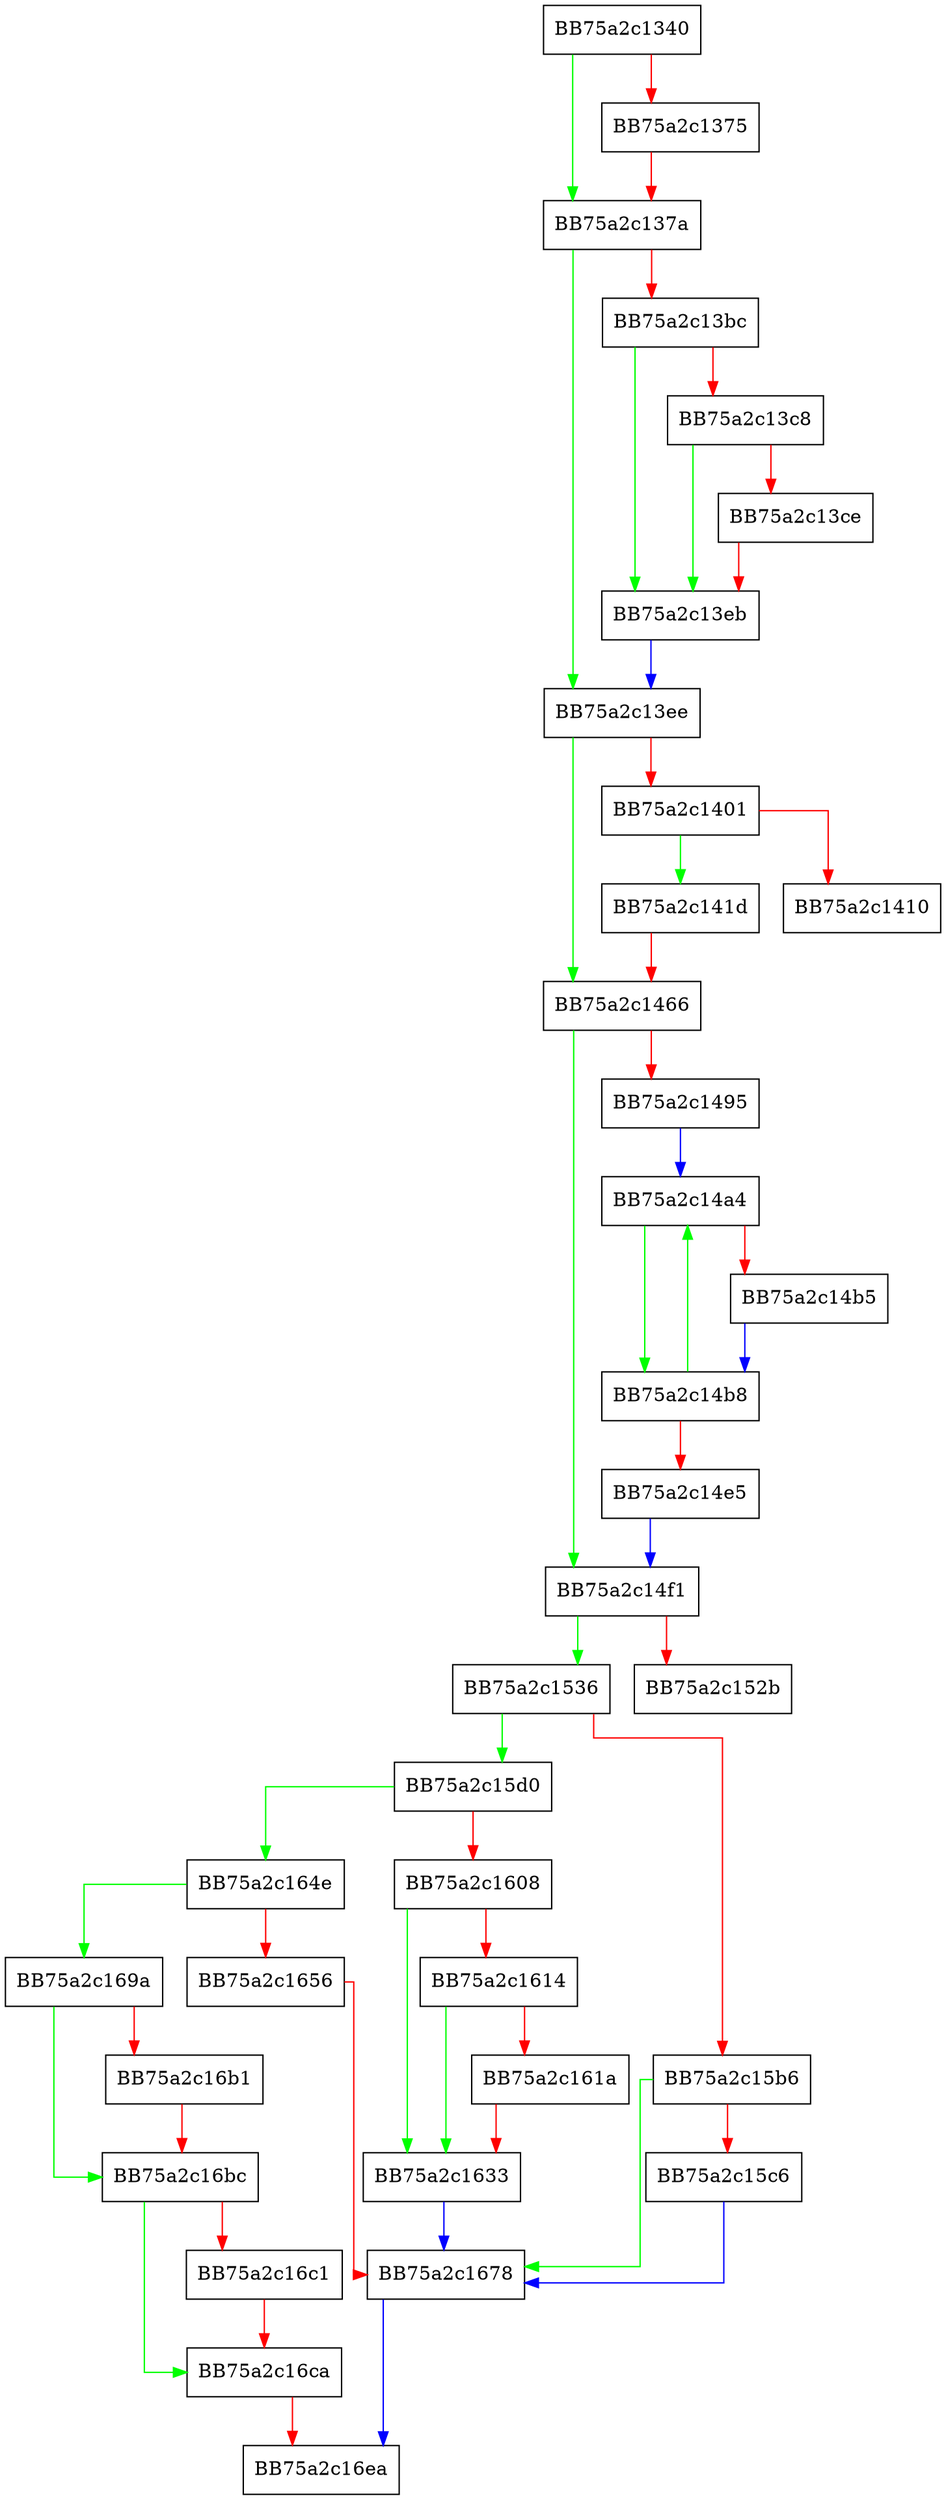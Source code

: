 digraph CreateRelatedFilesInternalNotification {
  node [shape="box"];
  graph [splines=ortho];
  BB75a2c1340 -> BB75a2c137a [color="green"];
  BB75a2c1340 -> BB75a2c1375 [color="red"];
  BB75a2c1375 -> BB75a2c137a [color="red"];
  BB75a2c137a -> BB75a2c13ee [color="green"];
  BB75a2c137a -> BB75a2c13bc [color="red"];
  BB75a2c13bc -> BB75a2c13eb [color="green"];
  BB75a2c13bc -> BB75a2c13c8 [color="red"];
  BB75a2c13c8 -> BB75a2c13eb [color="green"];
  BB75a2c13c8 -> BB75a2c13ce [color="red"];
  BB75a2c13ce -> BB75a2c13eb [color="red"];
  BB75a2c13eb -> BB75a2c13ee [color="blue"];
  BB75a2c13ee -> BB75a2c1466 [color="green"];
  BB75a2c13ee -> BB75a2c1401 [color="red"];
  BB75a2c1401 -> BB75a2c141d [color="green"];
  BB75a2c1401 -> BB75a2c1410 [color="red"];
  BB75a2c141d -> BB75a2c1466 [color="red"];
  BB75a2c1466 -> BB75a2c14f1 [color="green"];
  BB75a2c1466 -> BB75a2c1495 [color="red"];
  BB75a2c1495 -> BB75a2c14a4 [color="blue"];
  BB75a2c14a4 -> BB75a2c14b8 [color="green"];
  BB75a2c14a4 -> BB75a2c14b5 [color="red"];
  BB75a2c14b5 -> BB75a2c14b8 [color="blue"];
  BB75a2c14b8 -> BB75a2c14a4 [color="green"];
  BB75a2c14b8 -> BB75a2c14e5 [color="red"];
  BB75a2c14e5 -> BB75a2c14f1 [color="blue"];
  BB75a2c14f1 -> BB75a2c1536 [color="green"];
  BB75a2c14f1 -> BB75a2c152b [color="red"];
  BB75a2c1536 -> BB75a2c15d0 [color="green"];
  BB75a2c1536 -> BB75a2c15b6 [color="red"];
  BB75a2c15b6 -> BB75a2c1678 [color="green"];
  BB75a2c15b6 -> BB75a2c15c6 [color="red"];
  BB75a2c15c6 -> BB75a2c1678 [color="blue"];
  BB75a2c15d0 -> BB75a2c164e [color="green"];
  BB75a2c15d0 -> BB75a2c1608 [color="red"];
  BB75a2c1608 -> BB75a2c1633 [color="green"];
  BB75a2c1608 -> BB75a2c1614 [color="red"];
  BB75a2c1614 -> BB75a2c1633 [color="green"];
  BB75a2c1614 -> BB75a2c161a [color="red"];
  BB75a2c161a -> BB75a2c1633 [color="red"];
  BB75a2c1633 -> BB75a2c1678 [color="blue"];
  BB75a2c164e -> BB75a2c169a [color="green"];
  BB75a2c164e -> BB75a2c1656 [color="red"];
  BB75a2c1656 -> BB75a2c1678 [color="red"];
  BB75a2c1678 -> BB75a2c16ea [color="blue"];
  BB75a2c169a -> BB75a2c16bc [color="green"];
  BB75a2c169a -> BB75a2c16b1 [color="red"];
  BB75a2c16b1 -> BB75a2c16bc [color="red"];
  BB75a2c16bc -> BB75a2c16ca [color="green"];
  BB75a2c16bc -> BB75a2c16c1 [color="red"];
  BB75a2c16c1 -> BB75a2c16ca [color="red"];
  BB75a2c16ca -> BB75a2c16ea [color="red"];
}